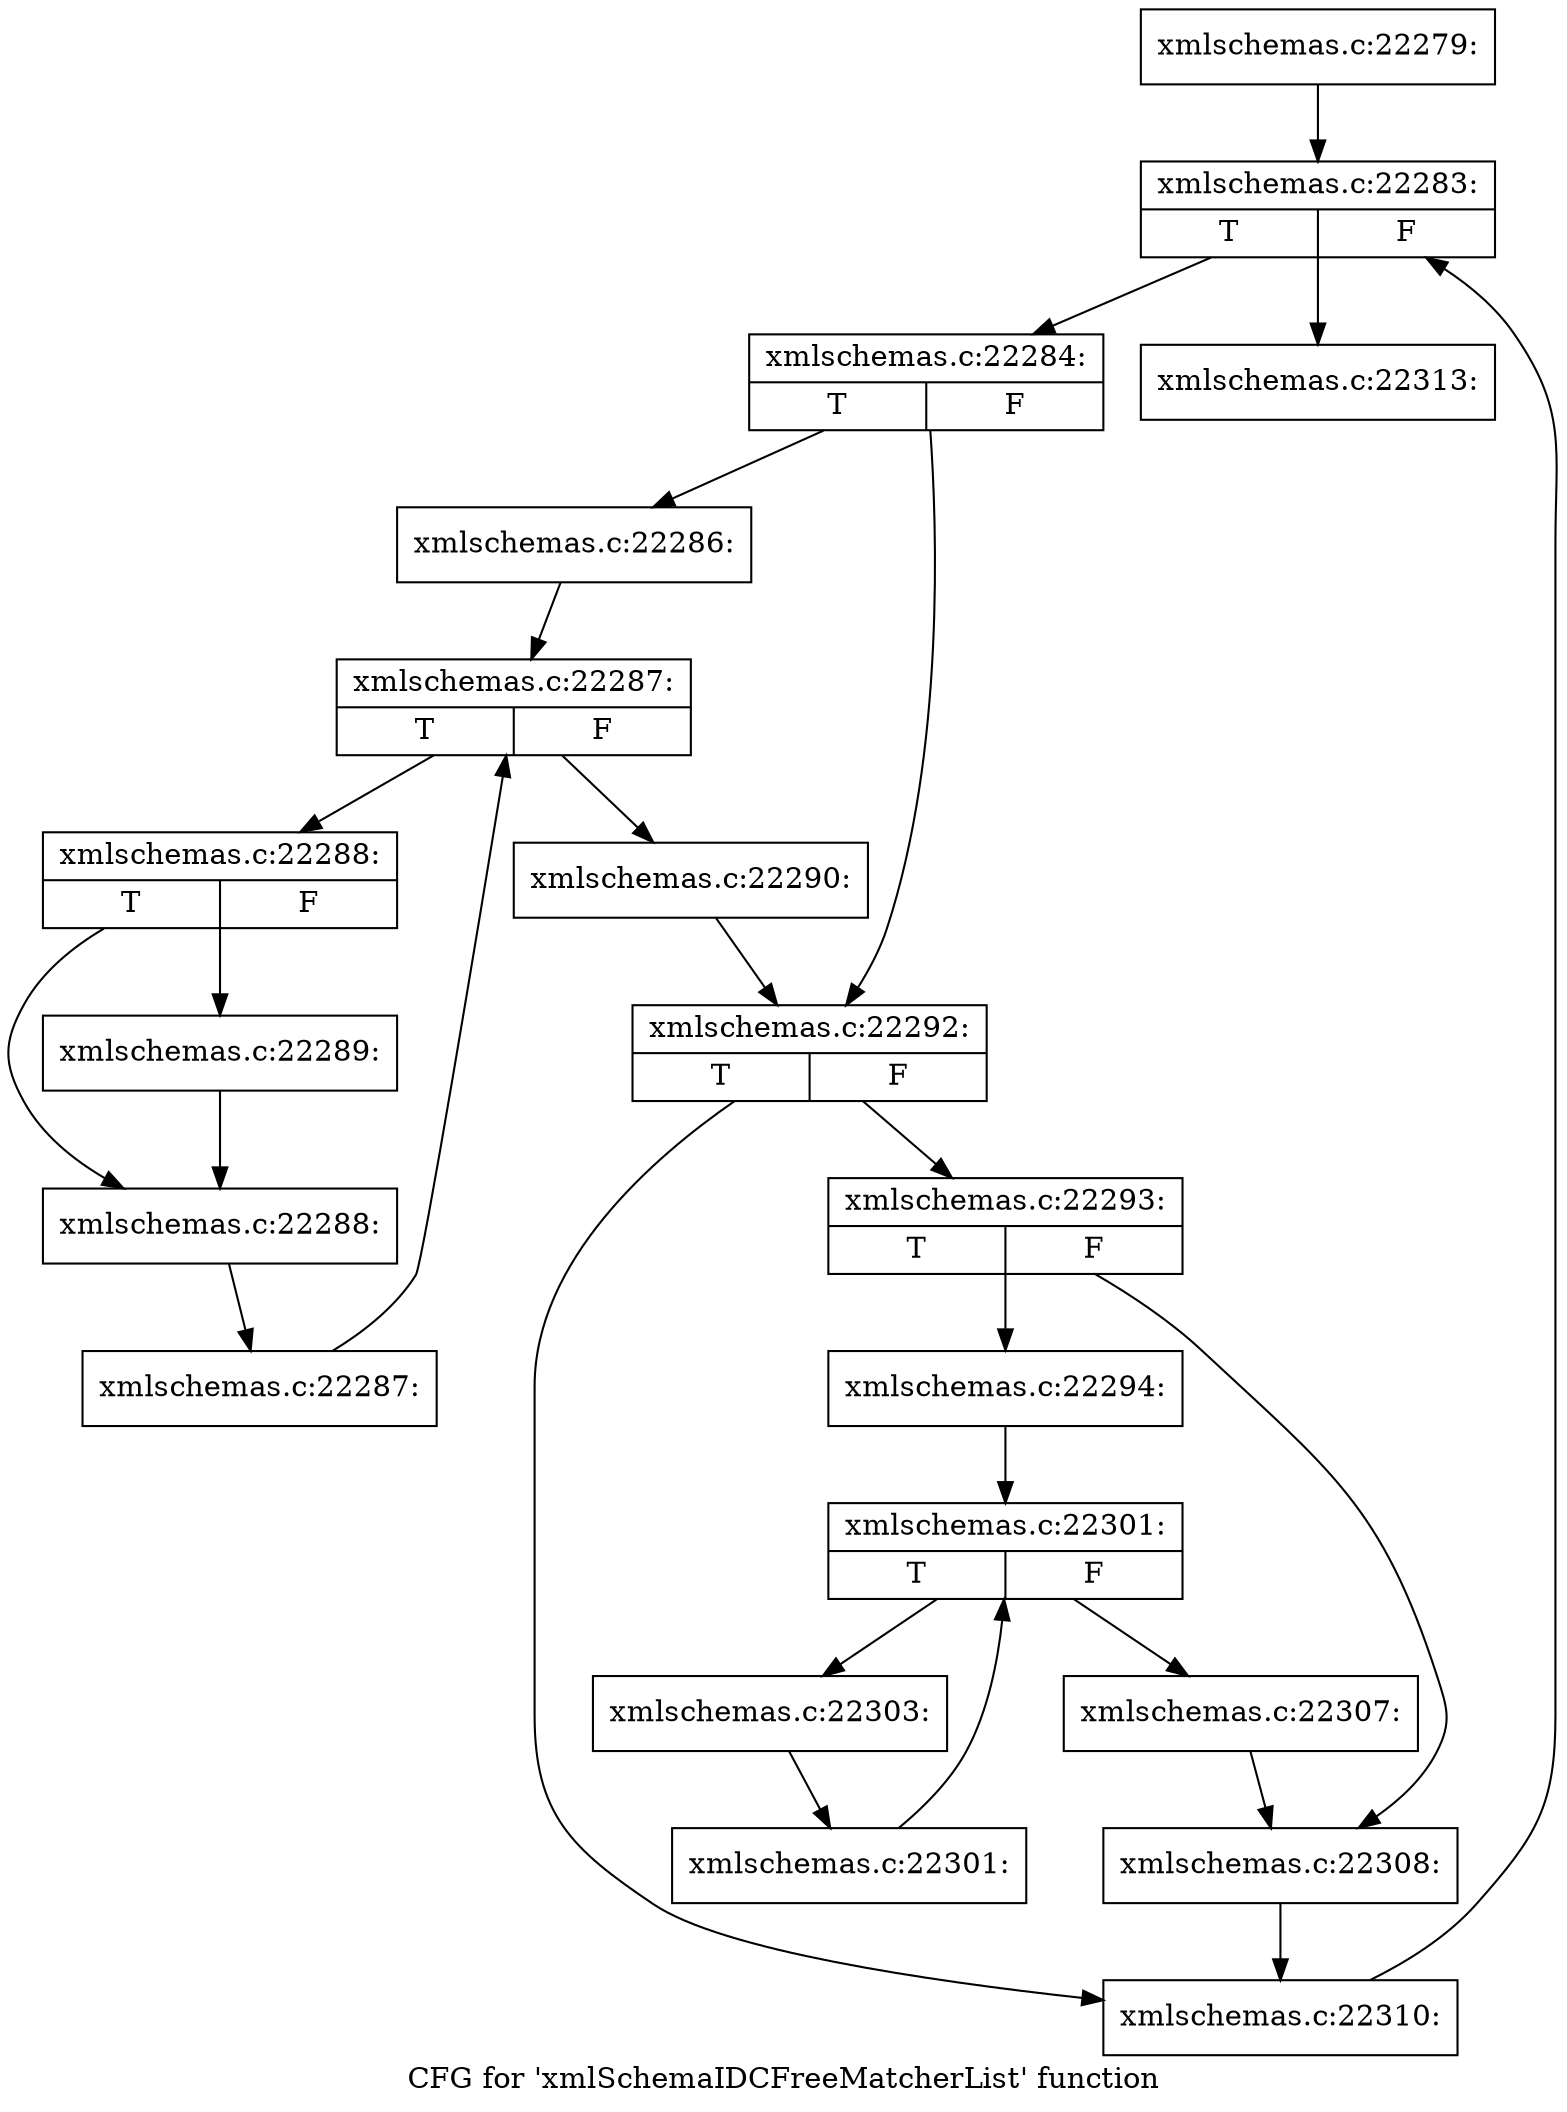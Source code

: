 digraph "CFG for 'xmlSchemaIDCFreeMatcherList' function" {
	label="CFG for 'xmlSchemaIDCFreeMatcherList' function";

	Node0x56fa930 [shape=record,label="{xmlschemas.c:22279:}"];
	Node0x56fa930 -> Node0x56fabe0;
	Node0x56fabe0 [shape=record,label="{xmlschemas.c:22283:|{<s0>T|<s1>F}}"];
	Node0x56fabe0 -> Node0x5707370;
	Node0x56fabe0 -> Node0x56fad40;
	Node0x5707370 [shape=record,label="{xmlschemas.c:22284:|{<s0>T|<s1>F}}"];
	Node0x5707370 -> Node0x5707650;
	Node0x5707370 -> Node0x57076a0;
	Node0x5707650 [shape=record,label="{xmlschemas.c:22286:}"];
	Node0x5707650 -> Node0x5707f90;
	Node0x5707f90 [shape=record,label="{xmlschemas.c:22287:|{<s0>T|<s1>F}}"];
	Node0x5707f90 -> Node0x5708210;
	Node0x5707f90 -> Node0x5707df0;
	Node0x5708210 [shape=record,label="{xmlschemas.c:22288:|{<s0>T|<s1>F}}"];
	Node0x5708210 -> Node0x5708670;
	Node0x5708210 -> Node0x57086c0;
	Node0x5708670 [shape=record,label="{xmlschemas.c:22289:}"];
	Node0x5708670 -> Node0x57086c0;
	Node0x57086c0 [shape=record,label="{xmlschemas.c:22288:}"];
	Node0x57086c0 -> Node0x5708180;
	Node0x5708180 [shape=record,label="{xmlschemas.c:22287:}"];
	Node0x5708180 -> Node0x5707f90;
	Node0x5707df0 [shape=record,label="{xmlschemas.c:22290:}"];
	Node0x5707df0 -> Node0x57076a0;
	Node0x57076a0 [shape=record,label="{xmlschemas.c:22292:|{<s0>T|<s1>F}}"];
	Node0x57076a0 -> Node0x57098a0;
	Node0x57076a0 -> Node0x57098f0;
	Node0x57098a0 [shape=record,label="{xmlschemas.c:22293:|{<s0>T|<s1>F}}"];
	Node0x57098a0 -> Node0x5709de0;
	Node0x57098a0 -> Node0x5709e30;
	Node0x5709de0 [shape=record,label="{xmlschemas.c:22294:}"];
	Node0x5709de0 -> Node0x570a990;
	Node0x570a990 [shape=record,label="{xmlschemas.c:22301:|{<s0>T|<s1>F}}"];
	Node0x570a990 -> Node0x570ac10;
	Node0x570a990 -> Node0x570a7f0;
	Node0x570ac10 [shape=record,label="{xmlschemas.c:22303:}"];
	Node0x570ac10 -> Node0x570ab80;
	Node0x570ab80 [shape=record,label="{xmlschemas.c:22301:}"];
	Node0x570ab80 -> Node0x570a990;
	Node0x570a7f0 [shape=record,label="{xmlschemas.c:22307:}"];
	Node0x570a7f0 -> Node0x5709e30;
	Node0x5709e30 [shape=record,label="{xmlschemas.c:22308:}"];
	Node0x5709e30 -> Node0x57098f0;
	Node0x57098f0 [shape=record,label="{xmlschemas.c:22310:}"];
	Node0x57098f0 -> Node0x56fabe0;
	Node0x56fad40 [shape=record,label="{xmlschemas.c:22313:}"];
}
